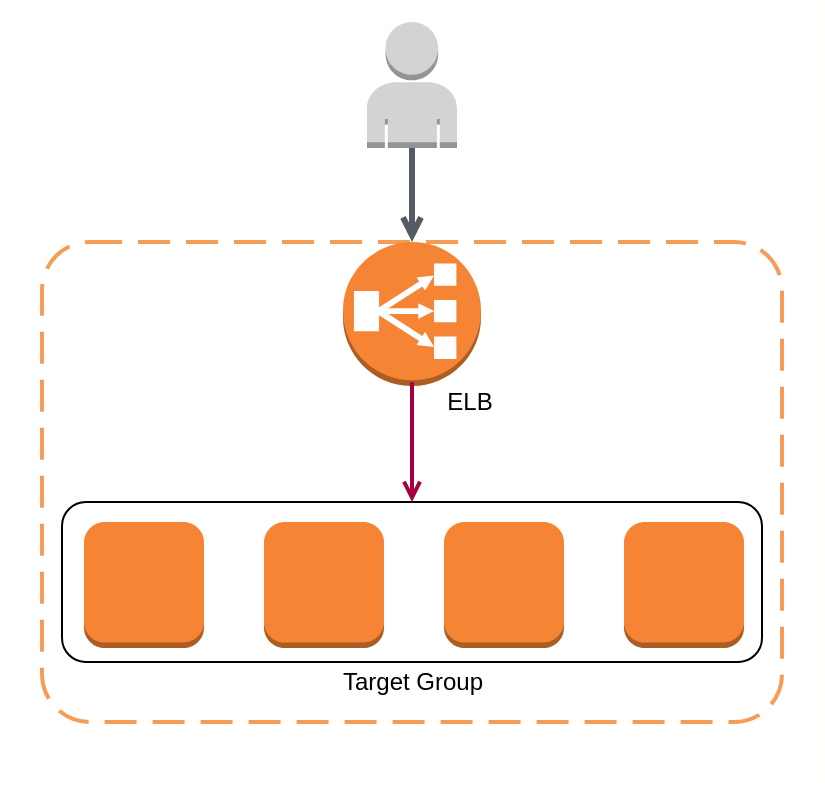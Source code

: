 <mxfile version="12.9.9" type="device"><diagram id="hDxXO6iOMIL-5xqhMEGv" name="Page-1"><mxGraphModel dx="1106" dy="808" grid="1" gridSize="10" guides="1" tooltips="1" connect="1" arrows="1" fold="1" page="1" pageScale="1" pageWidth="1654" pageHeight="1169" math="0" shadow="0"><root><mxCell id="0"/><mxCell id="1" parent="0"/><mxCell id="9zoq24ZybqTwHp-O39qH-56" value="" style="rounded=0;whiteSpace=wrap;html=1;strokeColor=#FEFFF5;" parent="1" vertex="1"><mxGeometry x="440" y="20" width="410" height="390" as="geometry"/></mxCell><mxCell id="9zoq24ZybqTwHp-O39qH-11" value="" style="rounded=1;arcSize=10;dashed=1;strokeColor=#F59D56;fillColor=none;gradientColor=none;dashPattern=8 4;strokeWidth=2;" parent="1" vertex="1"><mxGeometry x="460" y="140" width="370" height="240" as="geometry"/></mxCell><mxCell id="0a67ZPmHiZnHS9YgJ8iz-36" value="" style="rounded=1;whiteSpace=wrap;html=1;" parent="1" vertex="1"><mxGeometry x="470" y="270" width="350" height="80" as="geometry"/></mxCell><mxCell id="9zoq24ZybqTwHp-O39qH-46" value="Target Group" style="text;html=1;strokeColor=none;fillColor=none;align=center;verticalAlign=middle;whiteSpace=wrap;rounded=0;" parent="1" vertex="1"><mxGeometry x="600.5" y="350" width="89" height="20" as="geometry"/></mxCell><mxCell id="0a67ZPmHiZnHS9YgJ8iz-4" value="" style="outlineConnect=0;dashed=0;verticalLabelPosition=bottom;verticalAlign=top;align=center;html=1;shape=mxgraph.aws3.user;fillColor=#D2D3D3;gradientColor=none;" parent="1" vertex="1"><mxGeometry x="622.5" y="30" width="45" height="63" as="geometry"/></mxCell><mxCell id="0a67ZPmHiZnHS9YgJ8iz-14" value="" style="outlineConnect=0;dashed=0;verticalLabelPosition=bottom;verticalAlign=top;align=center;html=1;shape=mxgraph.aws3.instance;fillColor=#F58534;gradientColor=none;" parent="1" vertex="1"><mxGeometry x="481" y="280" width="60" height="63" as="geometry"/></mxCell><mxCell id="0a67ZPmHiZnHS9YgJ8iz-15" value="" style="outlineConnect=0;dashed=0;verticalLabelPosition=bottom;verticalAlign=top;align=center;html=1;shape=mxgraph.aws3.instance;fillColor=#F58534;gradientColor=none;" parent="1" vertex="1"><mxGeometry x="571" y="280" width="60" height="63" as="geometry"/></mxCell><mxCell id="0a67ZPmHiZnHS9YgJ8iz-20" value="" style="outlineConnect=0;dashed=0;verticalLabelPosition=bottom;verticalAlign=top;align=center;html=1;shape=mxgraph.aws3.classic_load_balancer;fillColor=#F58534;gradientColor=none;" parent="1" vertex="1"><mxGeometry x="610.5" y="140" width="69" height="72" as="geometry"/></mxCell><mxCell id="0a67ZPmHiZnHS9YgJ8iz-24" value="" style="edgeStyle=orthogonalEdgeStyle;html=1;endArrow=open;elbow=vertical;startArrow=none;endFill=0;strokeColor=#545B64;rounded=0;exitX=0.5;exitY=1;exitDx=0;exitDy=0;exitPerimeter=0;entryX=0.5;entryY=0;entryDx=0;entryDy=0;entryPerimeter=0;strokeWidth=3;" parent="1" source="0a67ZPmHiZnHS9YgJ8iz-4" target="0a67ZPmHiZnHS9YgJ8iz-20" edge="1"><mxGeometry width="100" relative="1" as="geometry"><mxPoint x="510" y="400" as="sourcePoint"/><mxPoint x="610" y="400" as="targetPoint"/></mxGeometry></mxCell><mxCell id="0a67ZPmHiZnHS9YgJ8iz-27" value="" style="edgeStyle=orthogonalEdgeStyle;html=1;endArrow=open;elbow=vertical;startArrow=none;endFill=0;strokeColor=#A50040;rounded=0;exitX=0.5;exitY=1;exitDx=0;exitDy=0;exitPerimeter=0;strokeWidth=2;fillColor=#d80073;" parent="1" source="0a67ZPmHiZnHS9YgJ8iz-20" target="0a67ZPmHiZnHS9YgJ8iz-36" edge="1"><mxGeometry width="100" relative="1" as="geometry"><mxPoint x="510" y="400" as="sourcePoint"/><mxPoint x="610" y="400" as="targetPoint"/><Array as="points"><mxPoint x="645" y="210"/></Array></mxGeometry></mxCell><mxCell id="0a67ZPmHiZnHS9YgJ8iz-37" value="" style="outlineConnect=0;dashed=0;verticalLabelPosition=bottom;verticalAlign=top;align=center;html=1;shape=mxgraph.aws3.instance;fillColor=#F58534;gradientColor=none;" parent="1" vertex="1"><mxGeometry x="661" y="280" width="60" height="63" as="geometry"/></mxCell><mxCell id="0a67ZPmHiZnHS9YgJ8iz-38" value="" style="outlineConnect=0;dashed=0;verticalLabelPosition=bottom;verticalAlign=top;align=center;html=1;shape=mxgraph.aws3.instance;fillColor=#F58534;gradientColor=none;" parent="1" vertex="1"><mxGeometry x="751" y="280" width="60" height="63" as="geometry"/></mxCell><mxCell id="0a67ZPmHiZnHS9YgJ8iz-39" value="ELB" style="text;html=1;strokeColor=none;fillColor=none;align=center;verticalAlign=middle;whiteSpace=wrap;rounded=0;" parent="1" vertex="1"><mxGeometry x="650" y="210" width="48.21" height="20" as="geometry"/></mxCell></root></mxGraphModel></diagram></mxfile>